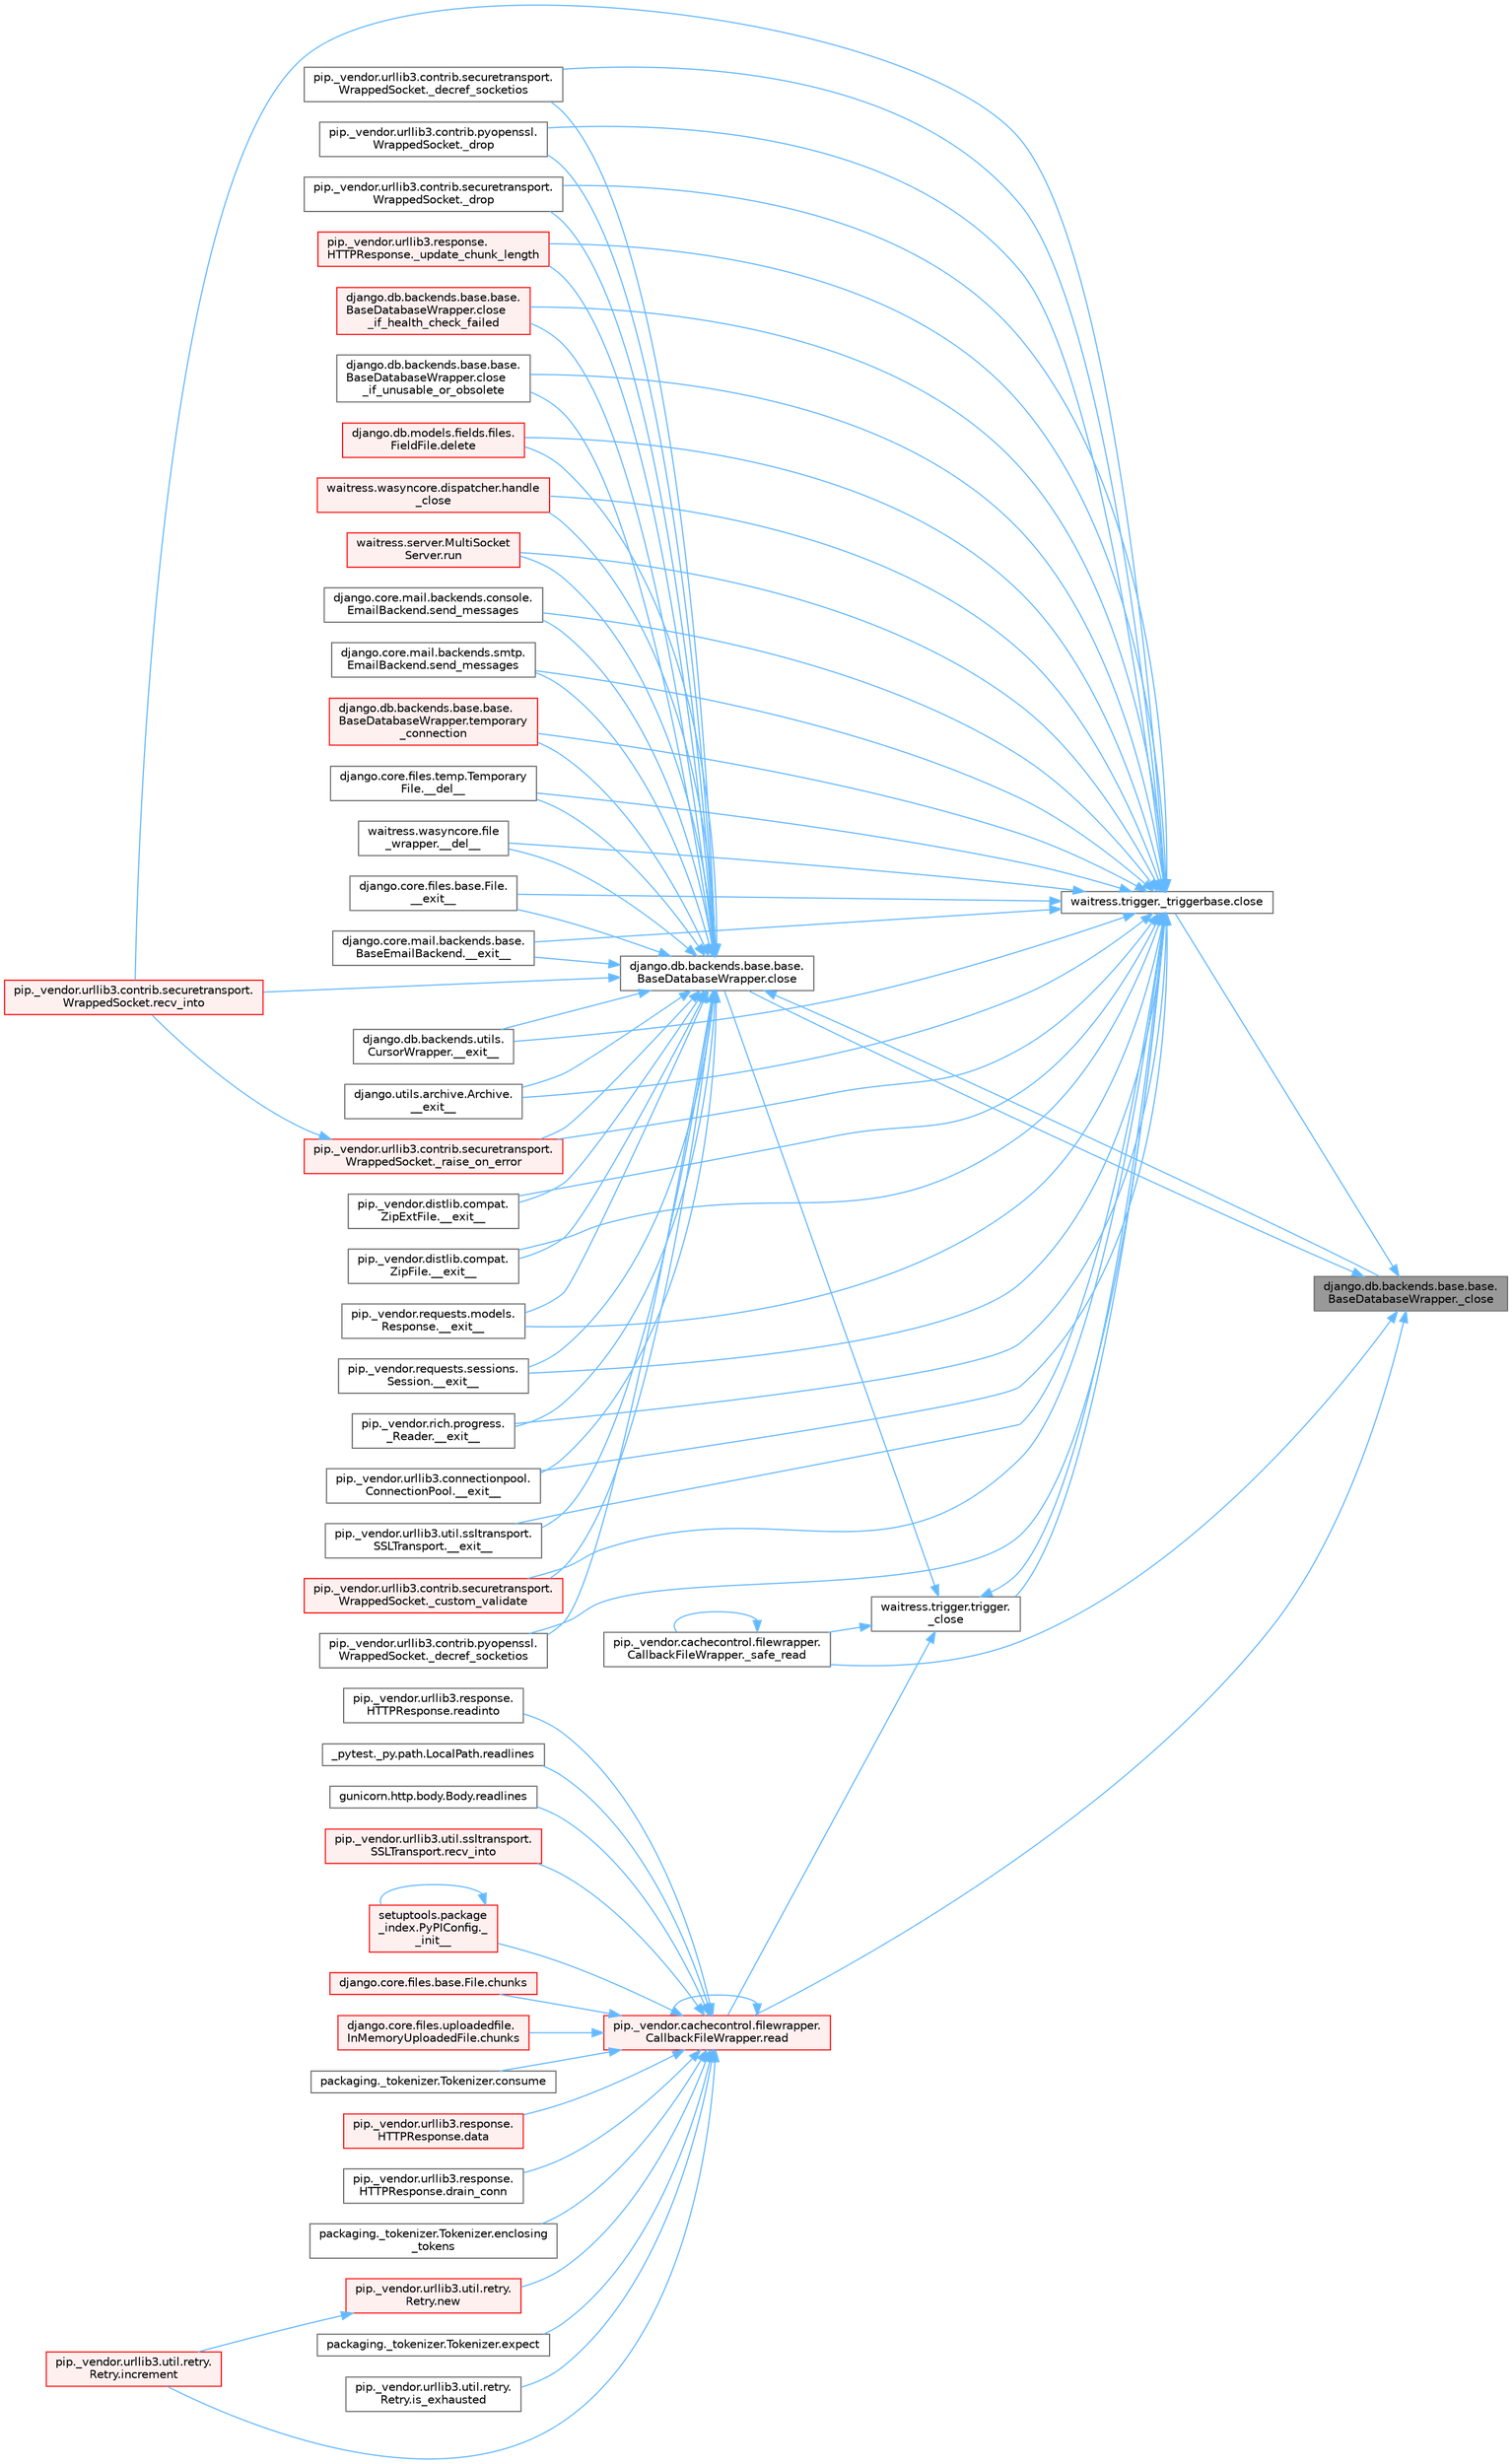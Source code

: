 digraph "django.db.backends.base.base.BaseDatabaseWrapper._close"
{
 // LATEX_PDF_SIZE
  bgcolor="transparent";
  edge [fontname=Helvetica,fontsize=10,labelfontname=Helvetica,labelfontsize=10];
  node [fontname=Helvetica,fontsize=10,shape=box,height=0.2,width=0.4];
  rankdir="RL";
  Node1 [id="Node000001",label="django.db.backends.base.base.\lBaseDatabaseWrapper._close",height=0.2,width=0.4,color="gray40", fillcolor="grey60", style="filled", fontcolor="black",tooltip=" "];
  Node1 -> Node2 [id="edge1_Node000001_Node000002",dir="back",color="steelblue1",style="solid",tooltip=" "];
  Node2 [id="Node000002",label="pip._vendor.cachecontrol.filewrapper.\lCallbackFileWrapper._safe_read",height=0.2,width=0.4,color="grey40", fillcolor="white", style="filled",URL="$classpip_1_1__vendor_1_1cachecontrol_1_1filewrapper_1_1_callback_file_wrapper.html#aa5efb6219ceca3e2b3d937a8a91a7e5f",tooltip=" "];
  Node2 -> Node2 [id="edge2_Node000002_Node000002",dir="back",color="steelblue1",style="solid",tooltip=" "];
  Node1 -> Node3 [id="edge3_Node000001_Node000003",dir="back",color="steelblue1",style="solid",tooltip=" "];
  Node3 [id="Node000003",label="django.db.backends.base.base.\lBaseDatabaseWrapper.close",height=0.2,width=0.4,color="grey40", fillcolor="white", style="filled",URL="$classdjango_1_1db_1_1backends_1_1base_1_1base_1_1_base_database_wrapper.html#a01214a9b91408274fbc34cb062baf2bc",tooltip=" "];
  Node3 -> Node4 [id="edge4_Node000003_Node000004",dir="back",color="steelblue1",style="solid",tooltip=" "];
  Node4 [id="Node000004",label="django.core.files.temp.Temporary\lFile.__del__",height=0.2,width=0.4,color="grey40", fillcolor="white", style="filled",URL="$classdjango_1_1core_1_1files_1_1temp_1_1_temporary_file.html#a95809e90e91ff4f43e62813734a1ff5f",tooltip=" "];
  Node3 -> Node5 [id="edge5_Node000003_Node000005",dir="back",color="steelblue1",style="solid",tooltip=" "];
  Node5 [id="Node000005",label="waitress.wasyncore.file\l_wrapper.__del__",height=0.2,width=0.4,color="grey40", fillcolor="white", style="filled",URL="$classwaitress_1_1wasyncore_1_1file__wrapper.html#a4e25ecc24a6210bc5e295c433e632780",tooltip=" "];
  Node3 -> Node6 [id="edge6_Node000003_Node000006",dir="back",color="steelblue1",style="solid",tooltip=" "];
  Node6 [id="Node000006",label="django.core.files.base.File.\l__exit__",height=0.2,width=0.4,color="grey40", fillcolor="white", style="filled",URL="$classdjango_1_1core_1_1files_1_1base_1_1_file.html#ae0b1191c5014d84fee107227495e239c",tooltip=" "];
  Node3 -> Node7 [id="edge7_Node000003_Node000007",dir="back",color="steelblue1",style="solid",tooltip=" "];
  Node7 [id="Node000007",label="django.core.mail.backends.base.\lBaseEmailBackend.__exit__",height=0.2,width=0.4,color="grey40", fillcolor="white", style="filled",URL="$classdjango_1_1core_1_1mail_1_1backends_1_1base_1_1_base_email_backend.html#ab6610ac0ed4aba1a8172e85b59065503",tooltip=" "];
  Node3 -> Node8 [id="edge8_Node000003_Node000008",dir="back",color="steelblue1",style="solid",tooltip=" "];
  Node8 [id="Node000008",label="django.db.backends.utils.\lCursorWrapper.__exit__",height=0.2,width=0.4,color="grey40", fillcolor="white", style="filled",URL="$classdjango_1_1db_1_1backends_1_1utils_1_1_cursor_wrapper.html#a02f5176bb3b2e598d12ac8fdf26f3496",tooltip=" "];
  Node3 -> Node9 [id="edge9_Node000003_Node000009",dir="back",color="steelblue1",style="solid",tooltip=" "];
  Node9 [id="Node000009",label="django.utils.archive.Archive.\l__exit__",height=0.2,width=0.4,color="grey40", fillcolor="white", style="filled",URL="$classdjango_1_1utils_1_1archive_1_1_archive.html#a9a50df9316e6d45236868d7561a13d78",tooltip=" "];
  Node3 -> Node10 [id="edge10_Node000003_Node000010",dir="back",color="steelblue1",style="solid",tooltip=" "];
  Node10 [id="Node000010",label="pip._vendor.distlib.compat.\lZipExtFile.__exit__",height=0.2,width=0.4,color="grey40", fillcolor="white", style="filled",URL="$classpip_1_1__vendor_1_1distlib_1_1compat_1_1_zip_ext_file.html#ad18398fe6a9f5109a3b0a62aa29d830c",tooltip=" "];
  Node3 -> Node11 [id="edge11_Node000003_Node000011",dir="back",color="steelblue1",style="solid",tooltip=" "];
  Node11 [id="Node000011",label="pip._vendor.distlib.compat.\lZipFile.__exit__",height=0.2,width=0.4,color="grey40", fillcolor="white", style="filled",URL="$classpip_1_1__vendor_1_1distlib_1_1compat_1_1_zip_file.html#ae730617981b5947edb5f7838f1caabb4",tooltip=" "];
  Node3 -> Node12 [id="edge12_Node000003_Node000012",dir="back",color="steelblue1",style="solid",tooltip=" "];
  Node12 [id="Node000012",label="pip._vendor.requests.models.\lResponse.__exit__",height=0.2,width=0.4,color="grey40", fillcolor="white", style="filled",URL="$classpip_1_1__vendor_1_1requests_1_1models_1_1_response.html#a1f5f32680ba6cd5002b2c19b7b8b0705",tooltip=" "];
  Node3 -> Node13 [id="edge13_Node000003_Node000013",dir="back",color="steelblue1",style="solid",tooltip=" "];
  Node13 [id="Node000013",label="pip._vendor.requests.sessions.\lSession.__exit__",height=0.2,width=0.4,color="grey40", fillcolor="white", style="filled",URL="$classpip_1_1__vendor_1_1requests_1_1sessions_1_1_session.html#aa063240820ab2fc28ed471a014a47963",tooltip=" "];
  Node3 -> Node14 [id="edge14_Node000003_Node000014",dir="back",color="steelblue1",style="solid",tooltip=" "];
  Node14 [id="Node000014",label="pip._vendor.rich.progress.\l_Reader.__exit__",height=0.2,width=0.4,color="grey40", fillcolor="white", style="filled",URL="$classpip_1_1__vendor_1_1rich_1_1progress_1_1___reader.html#a82781ca9c3ea0f5a0a3f9bd309e05b85",tooltip=" "];
  Node3 -> Node15 [id="edge15_Node000003_Node000015",dir="back",color="steelblue1",style="solid",tooltip=" "];
  Node15 [id="Node000015",label="pip._vendor.urllib3.connectionpool.\lConnectionPool.__exit__",height=0.2,width=0.4,color="grey40", fillcolor="white", style="filled",URL="$classpip_1_1__vendor_1_1urllib3_1_1connectionpool_1_1_connection_pool.html#adfa39f03564a54c98c18206145aa9d0f",tooltip=" "];
  Node3 -> Node16 [id="edge16_Node000003_Node000016",dir="back",color="steelblue1",style="solid",tooltip=" "];
  Node16 [id="Node000016",label="pip._vendor.urllib3.util.ssltransport.\lSSLTransport.__exit__",height=0.2,width=0.4,color="grey40", fillcolor="white", style="filled",URL="$classpip_1_1__vendor_1_1urllib3_1_1util_1_1ssltransport_1_1_s_s_l_transport.html#ae3f2aec625e9a75bbcd96b467cf3b7fd",tooltip=" "];
  Node3 -> Node1 [id="edge17_Node000003_Node000001",dir="back",color="steelblue1",style="solid",tooltip=" "];
  Node3 -> Node17 [id="edge18_Node000003_Node000017",dir="back",color="steelblue1",style="solid",tooltip=" "];
  Node17 [id="Node000017",label="pip._vendor.urllib3.contrib.securetransport.\lWrappedSocket._custom_validate",height=0.2,width=0.4,color="red", fillcolor="#FFF0F0", style="filled",URL="$classpip_1_1__vendor_1_1urllib3_1_1contrib_1_1securetransport_1_1_wrapped_socket.html#a792d7036b5574cd74ffbf75a1d40e8ea",tooltip=" "];
  Node3 -> Node19 [id="edge19_Node000003_Node000019",dir="back",color="steelblue1",style="solid",tooltip=" "];
  Node19 [id="Node000019",label="pip._vendor.urllib3.contrib.pyopenssl.\lWrappedSocket._decref_socketios",height=0.2,width=0.4,color="grey40", fillcolor="white", style="filled",URL="$classpip_1_1__vendor_1_1urllib3_1_1contrib_1_1pyopenssl_1_1_wrapped_socket.html#a852978001c35f19a5668b6b635b4d466",tooltip=" "];
  Node3 -> Node20 [id="edge20_Node000003_Node000020",dir="back",color="steelblue1",style="solid",tooltip=" "];
  Node20 [id="Node000020",label="pip._vendor.urllib3.contrib.securetransport.\lWrappedSocket._decref_socketios",height=0.2,width=0.4,color="grey40", fillcolor="white", style="filled",URL="$classpip_1_1__vendor_1_1urllib3_1_1contrib_1_1securetransport_1_1_wrapped_socket.html#aece833c51ea926f1a23410d725e8e0bc",tooltip=" "];
  Node3 -> Node21 [id="edge21_Node000003_Node000021",dir="back",color="steelblue1",style="solid",tooltip=" "];
  Node21 [id="Node000021",label="pip._vendor.urllib3.contrib.pyopenssl.\lWrappedSocket._drop",height=0.2,width=0.4,color="grey40", fillcolor="white", style="filled",URL="$classpip_1_1__vendor_1_1urllib3_1_1contrib_1_1pyopenssl_1_1_wrapped_socket.html#a7d3e248bcf60a9d8606bbcde69f785f5",tooltip=" "];
  Node3 -> Node22 [id="edge22_Node000003_Node000022",dir="back",color="steelblue1",style="solid",tooltip=" "];
  Node22 [id="Node000022",label="pip._vendor.urllib3.contrib.securetransport.\lWrappedSocket._drop",height=0.2,width=0.4,color="grey40", fillcolor="white", style="filled",URL="$classpip_1_1__vendor_1_1urllib3_1_1contrib_1_1securetransport_1_1_wrapped_socket.html#aa5120335fca67c7dd6cc4b1cf6d7e74f",tooltip=" "];
  Node3 -> Node23 [id="edge23_Node000003_Node000023",dir="back",color="steelblue1",style="solid",tooltip=" "];
  Node23 [id="Node000023",label="pip._vendor.urllib3.contrib.securetransport.\lWrappedSocket._raise_on_error",height=0.2,width=0.4,color="red", fillcolor="#FFF0F0", style="filled",URL="$classpip_1_1__vendor_1_1urllib3_1_1contrib_1_1securetransport_1_1_wrapped_socket.html#ae89ceec48b026fbcf5e9888ee21e0c09",tooltip=" "];
  Node23 -> Node24 [id="edge24_Node000023_Node000024",dir="back",color="steelblue1",style="solid",tooltip=" "];
  Node24 [id="Node000024",label="pip._vendor.urllib3.contrib.securetransport.\lWrappedSocket.recv_into",height=0.2,width=0.4,color="red", fillcolor="#FFF0F0", style="filled",URL="$classpip_1_1__vendor_1_1urllib3_1_1contrib_1_1securetransport_1_1_wrapped_socket.html#aedfc3cd814ef6075e6907e05860b45d6",tooltip=" "];
  Node3 -> Node99 [id="edge25_Node000003_Node000099",dir="back",color="steelblue1",style="solid",tooltip=" "];
  Node99 [id="Node000099",label="pip._vendor.urllib3.response.\lHTTPResponse._update_chunk_length",height=0.2,width=0.4,color="red", fillcolor="#FFF0F0", style="filled",URL="$classpip_1_1__vendor_1_1urllib3_1_1response_1_1_h_t_t_p_response.html#adbdd73c32bc7b36f2120d5ab8189e8d8",tooltip=" "];
  Node3 -> Node270 [id="edge26_Node000003_Node000270",dir="back",color="steelblue1",style="solid",tooltip=" "];
  Node270 [id="Node000270",label="django.db.backends.base.base.\lBaseDatabaseWrapper.close\l_if_health_check_failed",height=0.2,width=0.4,color="red", fillcolor="#FFF0F0", style="filled",URL="$classdjango_1_1db_1_1backends_1_1base_1_1base_1_1_base_database_wrapper.html#a3f4d11734d2da94781f00468b6bd3981",tooltip=" "];
  Node3 -> Node433 [id="edge27_Node000003_Node000433",dir="back",color="steelblue1",style="solid",tooltip=" "];
  Node433 [id="Node000433",label="django.db.backends.base.base.\lBaseDatabaseWrapper.close\l_if_unusable_or_obsolete",height=0.2,width=0.4,color="grey40", fillcolor="white", style="filled",URL="$classdjango_1_1db_1_1backends_1_1base_1_1base_1_1_base_database_wrapper.html#a599dfc5a8da20da69ffa5a94869dad01",tooltip=" "];
  Node3 -> Node434 [id="edge28_Node000003_Node000434",dir="back",color="steelblue1",style="solid",tooltip=" "];
  Node434 [id="Node000434",label="django.db.models.fields.files.\lFieldFile.delete",height=0.2,width=0.4,color="red", fillcolor="#FFF0F0", style="filled",URL="$classdjango_1_1db_1_1models_1_1fields_1_1files_1_1_field_file.html#a9ceb820ca3d1263f793b61694dbc8214",tooltip=" "];
  Node3 -> Node435 [id="edge29_Node000003_Node000435",dir="back",color="steelblue1",style="solid",tooltip=" "];
  Node435 [id="Node000435",label="waitress.wasyncore.dispatcher.handle\l_close",height=0.2,width=0.4,color="red", fillcolor="#FFF0F0", style="filled",URL="$classwaitress_1_1wasyncore_1_1dispatcher.html#a3aa67ce99ade5536c206ebc997189803",tooltip=" "];
  Node3 -> Node24 [id="edge30_Node000003_Node000024",dir="back",color="steelblue1",style="solid",tooltip=" "];
  Node3 -> Node1625 [id="edge31_Node000003_Node001625",dir="back",color="steelblue1",style="solid",tooltip=" "];
  Node1625 [id="Node001625",label="waitress.server.MultiSocket\lServer.run",height=0.2,width=0.4,color="red", fillcolor="#FFF0F0", style="filled",URL="$classwaitress_1_1server_1_1_multi_socket_server.html#ab67cbf2d39ebd4060101ae1cbb6bec51",tooltip=" "];
  Node3 -> Node1391 [id="edge32_Node000003_Node001391",dir="back",color="steelblue1",style="solid",tooltip=" "];
  Node1391 [id="Node001391",label="django.core.mail.backends.console.\lEmailBackend.send_messages",height=0.2,width=0.4,color="grey40", fillcolor="white", style="filled",URL="$classdjango_1_1core_1_1mail_1_1backends_1_1console_1_1_email_backend.html#ae3c7f922df87a228638e98cbb97a3deb",tooltip=" "];
  Node3 -> Node1392 [id="edge33_Node000003_Node001392",dir="back",color="steelblue1",style="solid",tooltip=" "];
  Node1392 [id="Node001392",label="django.core.mail.backends.smtp.\lEmailBackend.send_messages",height=0.2,width=0.4,color="grey40", fillcolor="white", style="filled",URL="$classdjango_1_1core_1_1mail_1_1backends_1_1smtp_1_1_email_backend.html#a0d829964e867581b24047266e5c3dca6",tooltip=" "];
  Node3 -> Node1626 [id="edge34_Node000003_Node001626",dir="back",color="steelblue1",style="solid",tooltip=" "];
  Node1626 [id="Node001626",label="django.db.backends.base.base.\lBaseDatabaseWrapper.temporary\l_connection",height=0.2,width=0.4,color="red", fillcolor="#FFF0F0", style="filled",URL="$classdjango_1_1db_1_1backends_1_1base_1_1base_1_1_base_database_wrapper.html#a605fd92d7af39b1b987426a269121b0c",tooltip=" "];
  Node1 -> Node3181 [id="edge35_Node000001_Node003181",dir="back",color="steelblue1",style="solid",tooltip=" "];
  Node3181 [id="Node003181",label="waitress.trigger._triggerbase.close",height=0.2,width=0.4,color="grey40", fillcolor="white", style="filled",URL="$classwaitress_1_1trigger_1_1__triggerbase.html#a233bfdafc3a89d16231bdb1ffb64c721",tooltip=" "];
  Node3181 -> Node4 [id="edge36_Node003181_Node000004",dir="back",color="steelblue1",style="solid",tooltip=" "];
  Node3181 -> Node5 [id="edge37_Node003181_Node000005",dir="back",color="steelblue1",style="solid",tooltip=" "];
  Node3181 -> Node6 [id="edge38_Node003181_Node000006",dir="back",color="steelblue1",style="solid",tooltip=" "];
  Node3181 -> Node7 [id="edge39_Node003181_Node000007",dir="back",color="steelblue1",style="solid",tooltip=" "];
  Node3181 -> Node8 [id="edge40_Node003181_Node000008",dir="back",color="steelblue1",style="solid",tooltip=" "];
  Node3181 -> Node9 [id="edge41_Node003181_Node000009",dir="back",color="steelblue1",style="solid",tooltip=" "];
  Node3181 -> Node10 [id="edge42_Node003181_Node000010",dir="back",color="steelblue1",style="solid",tooltip=" "];
  Node3181 -> Node11 [id="edge43_Node003181_Node000011",dir="back",color="steelblue1",style="solid",tooltip=" "];
  Node3181 -> Node12 [id="edge44_Node003181_Node000012",dir="back",color="steelblue1",style="solid",tooltip=" "];
  Node3181 -> Node13 [id="edge45_Node003181_Node000013",dir="back",color="steelblue1",style="solid",tooltip=" "];
  Node3181 -> Node14 [id="edge46_Node003181_Node000014",dir="back",color="steelblue1",style="solid",tooltip=" "];
  Node3181 -> Node15 [id="edge47_Node003181_Node000015",dir="back",color="steelblue1",style="solid",tooltip=" "];
  Node3181 -> Node16 [id="edge48_Node003181_Node000016",dir="back",color="steelblue1",style="solid",tooltip=" "];
  Node3181 -> Node3182 [id="edge49_Node003181_Node003182",dir="back",color="steelblue1",style="solid",tooltip=" "];
  Node3182 [id="Node003182",label="waitress.trigger.trigger.\l_close",height=0.2,width=0.4,color="grey40", fillcolor="white", style="filled",URL="$classwaitress_1_1trigger_1_1trigger.html#a6d2c9b3a930a46129c0d45122ee19494",tooltip=" "];
  Node3182 -> Node2 [id="edge50_Node003182_Node000002",dir="back",color="steelblue1",style="solid",tooltip=" "];
  Node3182 -> Node3 [id="edge51_Node003182_Node000003",dir="back",color="steelblue1",style="solid",tooltip=" "];
  Node3182 -> Node3181 [id="edge52_Node003182_Node003181",dir="back",color="steelblue1",style="solid",tooltip=" "];
  Node3182 -> Node3183 [id="edge53_Node003182_Node003183",dir="back",color="steelblue1",style="solid",tooltip=" "];
  Node3183 [id="Node003183",label="pip._vendor.cachecontrol.filewrapper.\lCallbackFileWrapper.read",height=0.2,width=0.4,color="red", fillcolor="#FFF0F0", style="filled",URL="$classpip_1_1__vendor_1_1cachecontrol_1_1filewrapper_1_1_callback_file_wrapper.html#afceb112c071f7b24b9db274a61213b68",tooltip=" "];
  Node3183 -> Node933 [id="edge54_Node003183_Node000933",dir="back",color="steelblue1",style="solid",tooltip=" "];
  Node933 [id="Node000933",label="setuptools.package\l_index.PyPIConfig._\l_init__",height=0.2,width=0.4,color="red", fillcolor="#FFF0F0", style="filled",URL="$classsetuptools_1_1package__index_1_1_py_p_i_config.html#aaaf43ad63ae6fe8ffed0e48774e437b6",tooltip=" "];
  Node933 -> Node933 [id="edge55_Node000933_Node000933",dir="back",color="steelblue1",style="solid",tooltip=" "];
  Node3183 -> Node934 [id="edge56_Node003183_Node000934",dir="back",color="steelblue1",style="solid",tooltip=" "];
  Node934 [id="Node000934",label="django.core.files.base.File.chunks",height=0.2,width=0.4,color="red", fillcolor="#FFF0F0", style="filled",URL="$classdjango_1_1core_1_1files_1_1base_1_1_file.html#ad17ccdad55ee2a18e7b9e3911ee8ebcb",tooltip=" "];
  Node3183 -> Node936 [id="edge57_Node003183_Node000936",dir="back",color="steelblue1",style="solid",tooltip=" "];
  Node936 [id="Node000936",label="django.core.files.uploadedfile.\lInMemoryUploadedFile.chunks",height=0.2,width=0.4,color="red", fillcolor="#FFF0F0", style="filled",URL="$classdjango_1_1core_1_1files_1_1uploadedfile_1_1_in_memory_uploaded_file.html#adc0e015945bc5d33673ec1d0f2b73074",tooltip=" "];
  Node3183 -> Node937 [id="edge58_Node003183_Node000937",dir="back",color="steelblue1",style="solid",tooltip=" "];
  Node937 [id="Node000937",label="packaging._tokenizer.Tokenizer.consume",height=0.2,width=0.4,color="grey40", fillcolor="white", style="filled",URL="$classpackaging_1_1__tokenizer_1_1_tokenizer.html#aff74eaccaae690982aaaba5cb9a4d051",tooltip=" "];
  Node3183 -> Node938 [id="edge59_Node003183_Node000938",dir="back",color="steelblue1",style="solid",tooltip=" "];
  Node938 [id="Node000938",label="pip._vendor.urllib3.response.\lHTTPResponse.data",height=0.2,width=0.4,color="red", fillcolor="#FFF0F0", style="filled",URL="$classpip_1_1__vendor_1_1urllib3_1_1response_1_1_h_t_t_p_response.html#abf3c538704803faf453331b0031f3bdd",tooltip=" "];
  Node3183 -> Node976 [id="edge60_Node003183_Node000976",dir="back",color="steelblue1",style="solid",tooltip=" "];
  Node976 [id="Node000976",label="pip._vendor.urllib3.response.\lHTTPResponse.drain_conn",height=0.2,width=0.4,color="grey40", fillcolor="white", style="filled",URL="$classpip_1_1__vendor_1_1urllib3_1_1response_1_1_h_t_t_p_response.html#ad5ca98b71fbb5094f5db062b07b26eb1",tooltip=" "];
  Node3183 -> Node977 [id="edge61_Node003183_Node000977",dir="back",color="steelblue1",style="solid",tooltip=" "];
  Node977 [id="Node000977",label="packaging._tokenizer.Tokenizer.enclosing\l_tokens",height=0.2,width=0.4,color="grey40", fillcolor="white", style="filled",URL="$classpackaging_1_1__tokenizer_1_1_tokenizer.html#a27f8cfa7a5ed91e0cba1923b9b18da3d",tooltip=" "];
  Node3183 -> Node978 [id="edge62_Node003183_Node000978",dir="back",color="steelblue1",style="solid",tooltip=" "];
  Node978 [id="Node000978",label="packaging._tokenizer.Tokenizer.expect",height=0.2,width=0.4,color="grey40", fillcolor="white", style="filled",URL="$classpackaging_1_1__tokenizer_1_1_tokenizer.html#a151b21b99f387eddd422cd0dcf2064dd",tooltip=" "];
  Node3183 -> Node329 [id="edge63_Node003183_Node000329",dir="back",color="steelblue1",style="solid",tooltip=" "];
  Node329 [id="Node000329",label="pip._vendor.urllib3.util.retry.\lRetry.increment",height=0.2,width=0.4,color="red", fillcolor="#FFF0F0", style="filled",URL="$classpip_1_1__vendor_1_1urllib3_1_1util_1_1retry_1_1_retry.html#a88dd993ccb2ef4b2bfa9ad0571374b12",tooltip=" "];
  Node3183 -> Node979 [id="edge64_Node003183_Node000979",dir="back",color="steelblue1",style="solid",tooltip=" "];
  Node979 [id="Node000979",label="pip._vendor.urllib3.util.retry.\lRetry.is_exhausted",height=0.2,width=0.4,color="grey40", fillcolor="white", style="filled",URL="$classpip_1_1__vendor_1_1urllib3_1_1util_1_1retry_1_1_retry.html#ad8d42bd72e35f497daf9a0359560969d",tooltip=" "];
  Node3183 -> Node980 [id="edge65_Node003183_Node000980",dir="back",color="steelblue1",style="solid",tooltip=" "];
  Node980 [id="Node000980",label="pip._vendor.urllib3.util.retry.\lRetry.new",height=0.2,width=0.4,color="red", fillcolor="#FFF0F0", style="filled",URL="$classpip_1_1__vendor_1_1urllib3_1_1util_1_1retry_1_1_retry.html#ab806585412b9d9b3c0d882fb4bd8d3c0",tooltip=" "];
  Node980 -> Node329 [id="edge66_Node000980_Node000329",dir="back",color="steelblue1",style="solid",tooltip=" "];
  Node3183 -> Node3183 [id="edge67_Node003183_Node003183",dir="back",color="steelblue1",style="solid",tooltip=" "];
  Node3183 -> Node1112 [id="edge68_Node003183_Node001112",dir="back",color="steelblue1",style="solid",tooltip=" "];
  Node1112 [id="Node001112",label="pip._vendor.urllib3.response.\lHTTPResponse.readinto",height=0.2,width=0.4,color="grey40", fillcolor="white", style="filled",URL="$classpip_1_1__vendor_1_1urllib3_1_1response_1_1_h_t_t_p_response.html#a0988b6687696efed2e04f897eab47ac4",tooltip=" "];
  Node3183 -> Node1113 [id="edge69_Node003183_Node001113",dir="back",color="steelblue1",style="solid",tooltip=" "];
  Node1113 [id="Node001113",label="_pytest._py.path.LocalPath.readlines",height=0.2,width=0.4,color="grey40", fillcolor="white", style="filled",URL="$class__pytest_1_1__py_1_1path_1_1_local_path.html#ab4ae86092b85919c6d43e793d049c3b3",tooltip=" "];
  Node3183 -> Node1114 [id="edge70_Node003183_Node001114",dir="back",color="steelblue1",style="solid",tooltip=" "];
  Node1114 [id="Node001114",label="gunicorn.http.body.Body.readlines",height=0.2,width=0.4,color="grey40", fillcolor="white", style="filled",URL="$classgunicorn_1_1http_1_1body_1_1_body.html#adfec992d9fa8fbca15e35ea1ad4fae63",tooltip=" "];
  Node3183 -> Node1115 [id="edge71_Node003183_Node001115",dir="back",color="steelblue1",style="solid",tooltip=" "];
  Node1115 [id="Node001115",label="pip._vendor.urllib3.util.ssltransport.\lSSLTransport.recv_into",height=0.2,width=0.4,color="red", fillcolor="#FFF0F0", style="filled",URL="$classpip_1_1__vendor_1_1urllib3_1_1util_1_1ssltransport_1_1_s_s_l_transport.html#a9d8da497d2fe869c1f3f9ad1de30fd0c",tooltip=" "];
  Node3181 -> Node17 [id="edge72_Node003181_Node000017",dir="back",color="steelblue1",style="solid",tooltip=" "];
  Node3181 -> Node19 [id="edge73_Node003181_Node000019",dir="back",color="steelblue1",style="solid",tooltip=" "];
  Node3181 -> Node20 [id="edge74_Node003181_Node000020",dir="back",color="steelblue1",style="solid",tooltip=" "];
  Node3181 -> Node21 [id="edge75_Node003181_Node000021",dir="back",color="steelblue1",style="solid",tooltip=" "];
  Node3181 -> Node22 [id="edge76_Node003181_Node000022",dir="back",color="steelblue1",style="solid",tooltip=" "];
  Node3181 -> Node23 [id="edge77_Node003181_Node000023",dir="back",color="steelblue1",style="solid",tooltip=" "];
  Node3181 -> Node99 [id="edge78_Node003181_Node000099",dir="back",color="steelblue1",style="solid",tooltip=" "];
  Node3181 -> Node270 [id="edge79_Node003181_Node000270",dir="back",color="steelblue1",style="solid",tooltip=" "];
  Node3181 -> Node433 [id="edge80_Node003181_Node000433",dir="back",color="steelblue1",style="solid",tooltip=" "];
  Node3181 -> Node434 [id="edge81_Node003181_Node000434",dir="back",color="steelblue1",style="solid",tooltip=" "];
  Node3181 -> Node435 [id="edge82_Node003181_Node000435",dir="back",color="steelblue1",style="solid",tooltip=" "];
  Node3181 -> Node24 [id="edge83_Node003181_Node000024",dir="back",color="steelblue1",style="solid",tooltip=" "];
  Node3181 -> Node1625 [id="edge84_Node003181_Node001625",dir="back",color="steelblue1",style="solid",tooltip=" "];
  Node3181 -> Node1391 [id="edge85_Node003181_Node001391",dir="back",color="steelblue1",style="solid",tooltip=" "];
  Node3181 -> Node1392 [id="edge86_Node003181_Node001392",dir="back",color="steelblue1",style="solid",tooltip=" "];
  Node3181 -> Node1626 [id="edge87_Node003181_Node001626",dir="back",color="steelblue1",style="solid",tooltip=" "];
  Node1 -> Node3183 [id="edge88_Node000001_Node003183",dir="back",color="steelblue1",style="solid",tooltip=" "];
}
